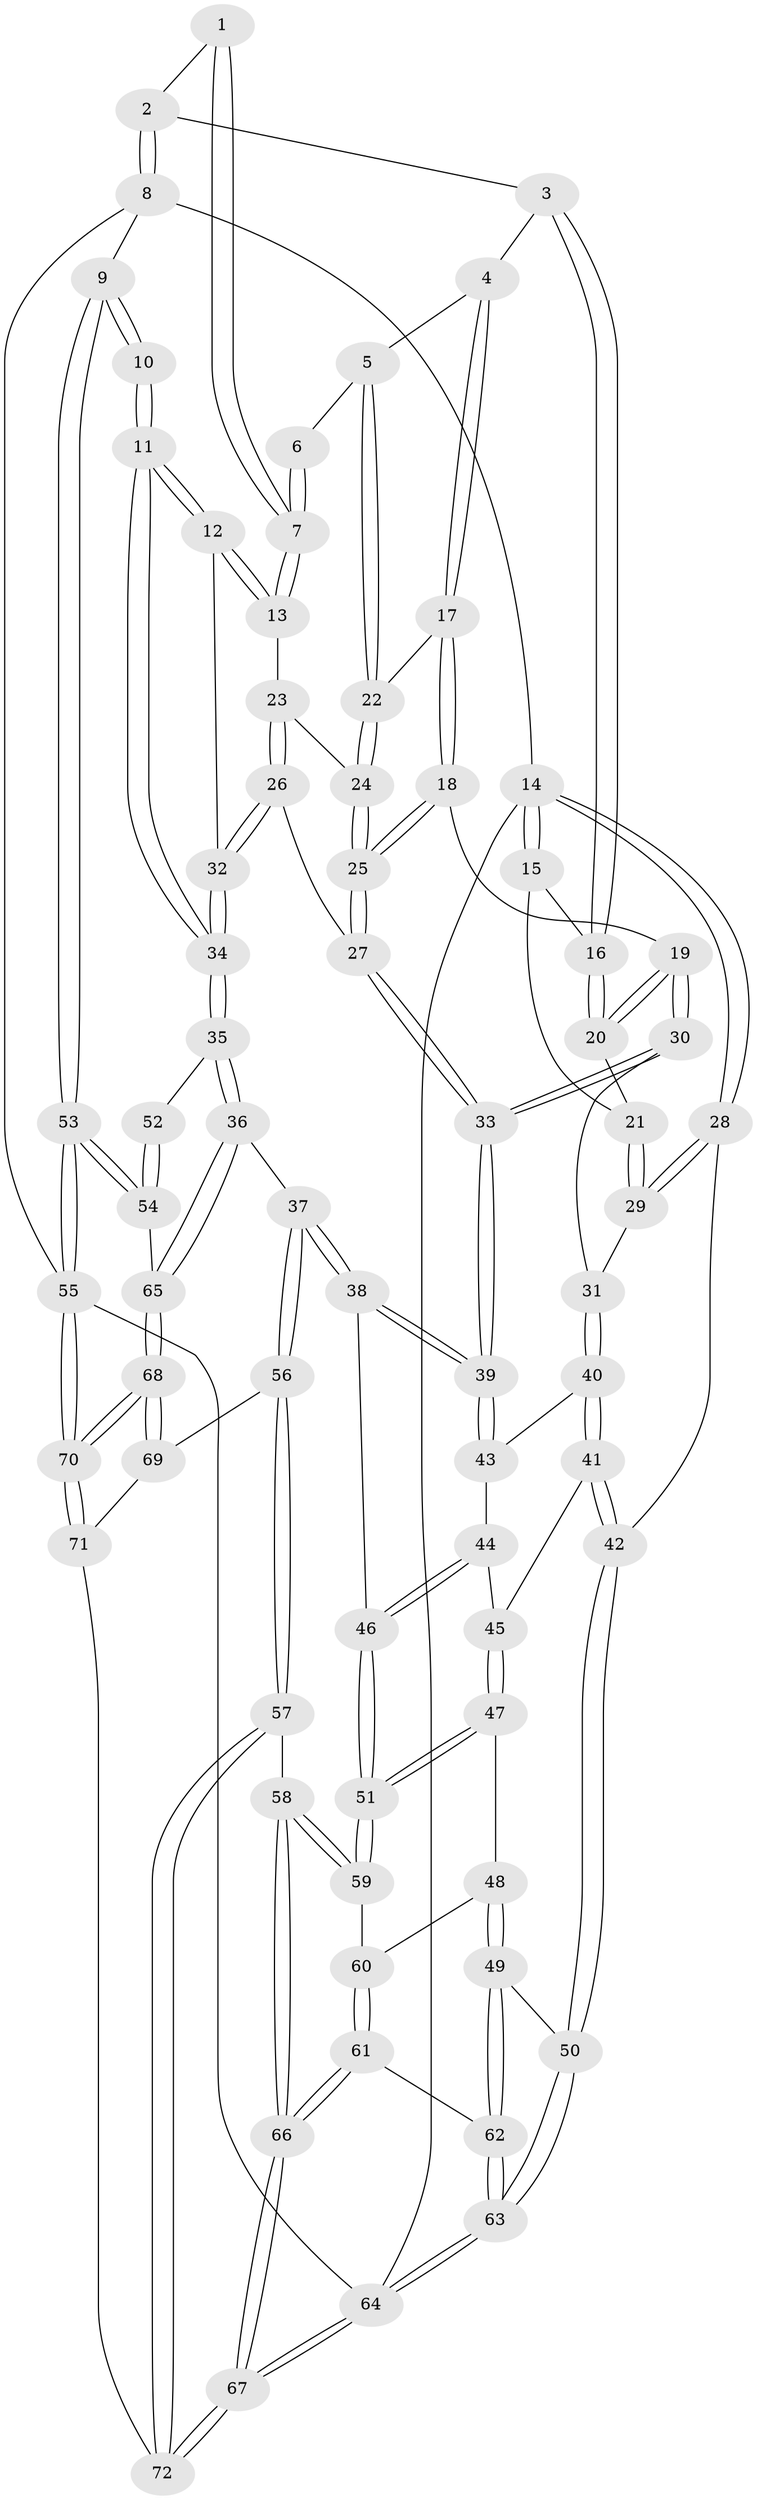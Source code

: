 // coarse degree distribution, {4: 0.5833333333333334, 3: 0.3611111111111111, 6: 0.027777777777777776, 5: 0.027777777777777776}
// Generated by graph-tools (version 1.1) at 2025/38/03/04/25 23:38:33]
// undirected, 72 vertices, 177 edges
graph export_dot {
  node [color=gray90,style=filled];
  1 [pos="+0.8506210816364783+0.02421379789225937"];
  2 [pos="+1+0"];
  3 [pos="+0.5063007783325667+0"];
  4 [pos="+0.5403779551748882+0"];
  5 [pos="+0.6339626414157992+0.05469123355984991"];
  6 [pos="+0.7195266319482392+0.07308310755213564"];
  7 [pos="+0.8157691947462008+0.17954042201055861"];
  8 [pos="+1+0"];
  9 [pos="+1+0.3004673062500714"];
  10 [pos="+1+0.3010284175267909"];
  11 [pos="+0.9343744247836617+0.3027508120728974"];
  12 [pos="+0.8198404980415651+0.22805051781963032"];
  13 [pos="+0.815073247967063+0.22298158279161331"];
  14 [pos="+0+0"];
  15 [pos="+0.26030641393525433+0"];
  16 [pos="+0.41815131924201243+0"];
  17 [pos="+0.5299619456919454+0.1735082781565518"];
  18 [pos="+0.4902393005184792+0.26261168330604684"];
  19 [pos="+0.3840744572527719+0.22627880904620087"];
  20 [pos="+0.3524753267325317+0.14176198481888508"];
  21 [pos="+0.09302621828259097+0.18134669388242508"];
  22 [pos="+0.6502278039056599+0.14109851085534372"];
  23 [pos="+0.7096415337616727+0.21068855255966856"];
  24 [pos="+0.6682964182596848+0.18204380363380204"];
  25 [pos="+0.5046781186974639+0.27547558543231004"];
  26 [pos="+0.6313643410801694+0.33853958151695784"];
  27 [pos="+0.5328567850793439+0.33390756861856125"];
  28 [pos="+0+0.27720894611734076"];
  29 [pos="+0.0857984890890082+0.1877517534459299"];
  30 [pos="+0.3017573858451203+0.33741240707233083"];
  31 [pos="+0.28768801802065996+0.3459884628630317"];
  32 [pos="+0.6840814982034837+0.3806499390957109"];
  33 [pos="+0.4964384582097414+0.46539003856335776"];
  34 [pos="+0.7477492118172273+0.5171949939277036"];
  35 [pos="+0.7358729377301672+0.5647854403210607"];
  36 [pos="+0.6740938986058045+0.6644271296206398"];
  37 [pos="+0.6482301275368876+0.6676298433315548"];
  38 [pos="+0.5025838328387455+0.5113510250078378"];
  39 [pos="+0.49894613674819455+0.4984675822706022"];
  40 [pos="+0.27194967734492+0.37685196666602766"];
  41 [pos="+0.22989677998973762+0.4307949797845741"];
  42 [pos="+0+0.3809925773740947"];
  43 [pos="+0.37042684753939464+0.46484624501003924"];
  44 [pos="+0.3399872563317043+0.4827997821887857"];
  45 [pos="+0.232536672369564+0.44271789637220116"];
  46 [pos="+0.3559091345239323+0.5622535864744765"];
  47 [pos="+0.23501147288826985+0.47389412139897164"];
  48 [pos="+0.1466967708430563+0.5890867382660272"];
  49 [pos="+0.1097267249173178+0.5922351747527812"];
  50 [pos="+0+0.397477003971041"];
  51 [pos="+0.3140553611155156+0.5856360594638073"];
  52 [pos="+0.9337459977687173+0.5446235858335262"];
  53 [pos="+1+0.7706015185370525"];
  54 [pos="+1+0.7015379703222437"];
  55 [pos="+1+1"];
  56 [pos="+0.5786848184671277+0.7329074131634657"];
  57 [pos="+0.43469097045623556+0.8077196808317766"];
  58 [pos="+0.33502640466686934+0.7960999456634826"];
  59 [pos="+0.2958653442038419+0.6502064082373586"];
  60 [pos="+0.18826395920915412+0.6170234282653048"];
  61 [pos="+0.1460395215393491+0.7870128898822416"];
  62 [pos="+0.0863142129161382+0.7447204099584149"];
  63 [pos="+0+0.7378759984169895"];
  64 [pos="+0+1"];
  65 [pos="+0.7329921868188977+0.709565168797145"];
  66 [pos="+0.22087422205383875+0.8577544604633691"];
  67 [pos="+0.009305946683617278+1"];
  68 [pos="+0.9407573291341231+1"];
  69 [pos="+0.6211555325313629+0.9186669857522275"];
  70 [pos="+1+1"];
  71 [pos="+0.5105550229732834+1"];
  72 [pos="+0.5000916251573204+1"];
  1 -- 2;
  1 -- 7;
  1 -- 7;
  2 -- 3;
  2 -- 8;
  2 -- 8;
  3 -- 4;
  3 -- 16;
  3 -- 16;
  4 -- 5;
  4 -- 17;
  4 -- 17;
  5 -- 6;
  5 -- 22;
  5 -- 22;
  6 -- 7;
  6 -- 7;
  7 -- 13;
  7 -- 13;
  8 -- 9;
  8 -- 14;
  8 -- 55;
  9 -- 10;
  9 -- 10;
  9 -- 53;
  9 -- 53;
  10 -- 11;
  10 -- 11;
  11 -- 12;
  11 -- 12;
  11 -- 34;
  11 -- 34;
  12 -- 13;
  12 -- 13;
  12 -- 32;
  13 -- 23;
  14 -- 15;
  14 -- 15;
  14 -- 28;
  14 -- 28;
  14 -- 64;
  15 -- 16;
  15 -- 21;
  16 -- 20;
  16 -- 20;
  17 -- 18;
  17 -- 18;
  17 -- 22;
  18 -- 19;
  18 -- 25;
  18 -- 25;
  19 -- 20;
  19 -- 20;
  19 -- 30;
  19 -- 30;
  20 -- 21;
  21 -- 29;
  21 -- 29;
  22 -- 24;
  22 -- 24;
  23 -- 24;
  23 -- 26;
  23 -- 26;
  24 -- 25;
  24 -- 25;
  25 -- 27;
  25 -- 27;
  26 -- 27;
  26 -- 32;
  26 -- 32;
  27 -- 33;
  27 -- 33;
  28 -- 29;
  28 -- 29;
  28 -- 42;
  29 -- 31;
  30 -- 31;
  30 -- 33;
  30 -- 33;
  31 -- 40;
  31 -- 40;
  32 -- 34;
  32 -- 34;
  33 -- 39;
  33 -- 39;
  34 -- 35;
  34 -- 35;
  35 -- 36;
  35 -- 36;
  35 -- 52;
  36 -- 37;
  36 -- 65;
  36 -- 65;
  37 -- 38;
  37 -- 38;
  37 -- 56;
  37 -- 56;
  38 -- 39;
  38 -- 39;
  38 -- 46;
  39 -- 43;
  39 -- 43;
  40 -- 41;
  40 -- 41;
  40 -- 43;
  41 -- 42;
  41 -- 42;
  41 -- 45;
  42 -- 50;
  42 -- 50;
  43 -- 44;
  44 -- 45;
  44 -- 46;
  44 -- 46;
  45 -- 47;
  45 -- 47;
  46 -- 51;
  46 -- 51;
  47 -- 48;
  47 -- 51;
  47 -- 51;
  48 -- 49;
  48 -- 49;
  48 -- 60;
  49 -- 50;
  49 -- 62;
  49 -- 62;
  50 -- 63;
  50 -- 63;
  51 -- 59;
  51 -- 59;
  52 -- 54;
  52 -- 54;
  53 -- 54;
  53 -- 54;
  53 -- 55;
  53 -- 55;
  54 -- 65;
  55 -- 70;
  55 -- 70;
  55 -- 64;
  56 -- 57;
  56 -- 57;
  56 -- 69;
  57 -- 58;
  57 -- 72;
  57 -- 72;
  58 -- 59;
  58 -- 59;
  58 -- 66;
  58 -- 66;
  59 -- 60;
  60 -- 61;
  60 -- 61;
  61 -- 62;
  61 -- 66;
  61 -- 66;
  62 -- 63;
  62 -- 63;
  63 -- 64;
  63 -- 64;
  64 -- 67;
  64 -- 67;
  65 -- 68;
  65 -- 68;
  66 -- 67;
  66 -- 67;
  67 -- 72;
  67 -- 72;
  68 -- 69;
  68 -- 69;
  68 -- 70;
  68 -- 70;
  69 -- 71;
  70 -- 71;
  70 -- 71;
  71 -- 72;
}
